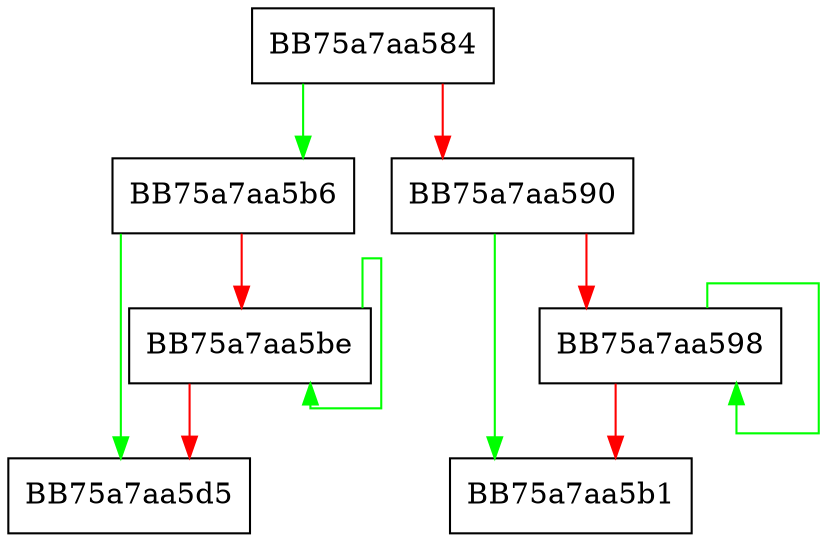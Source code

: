 digraph count_newline_bytes {
  node [shape="box"];
  graph [splines=ortho];
  BB75a7aa584 -> BB75a7aa5b6 [color="green"];
  BB75a7aa584 -> BB75a7aa590 [color="red"];
  BB75a7aa590 -> BB75a7aa5b1 [color="green"];
  BB75a7aa590 -> BB75a7aa598 [color="red"];
  BB75a7aa598 -> BB75a7aa598 [color="green"];
  BB75a7aa598 -> BB75a7aa5b1 [color="red"];
  BB75a7aa5b6 -> BB75a7aa5d5 [color="green"];
  BB75a7aa5b6 -> BB75a7aa5be [color="red"];
  BB75a7aa5be -> BB75a7aa5be [color="green"];
  BB75a7aa5be -> BB75a7aa5d5 [color="red"];
}
